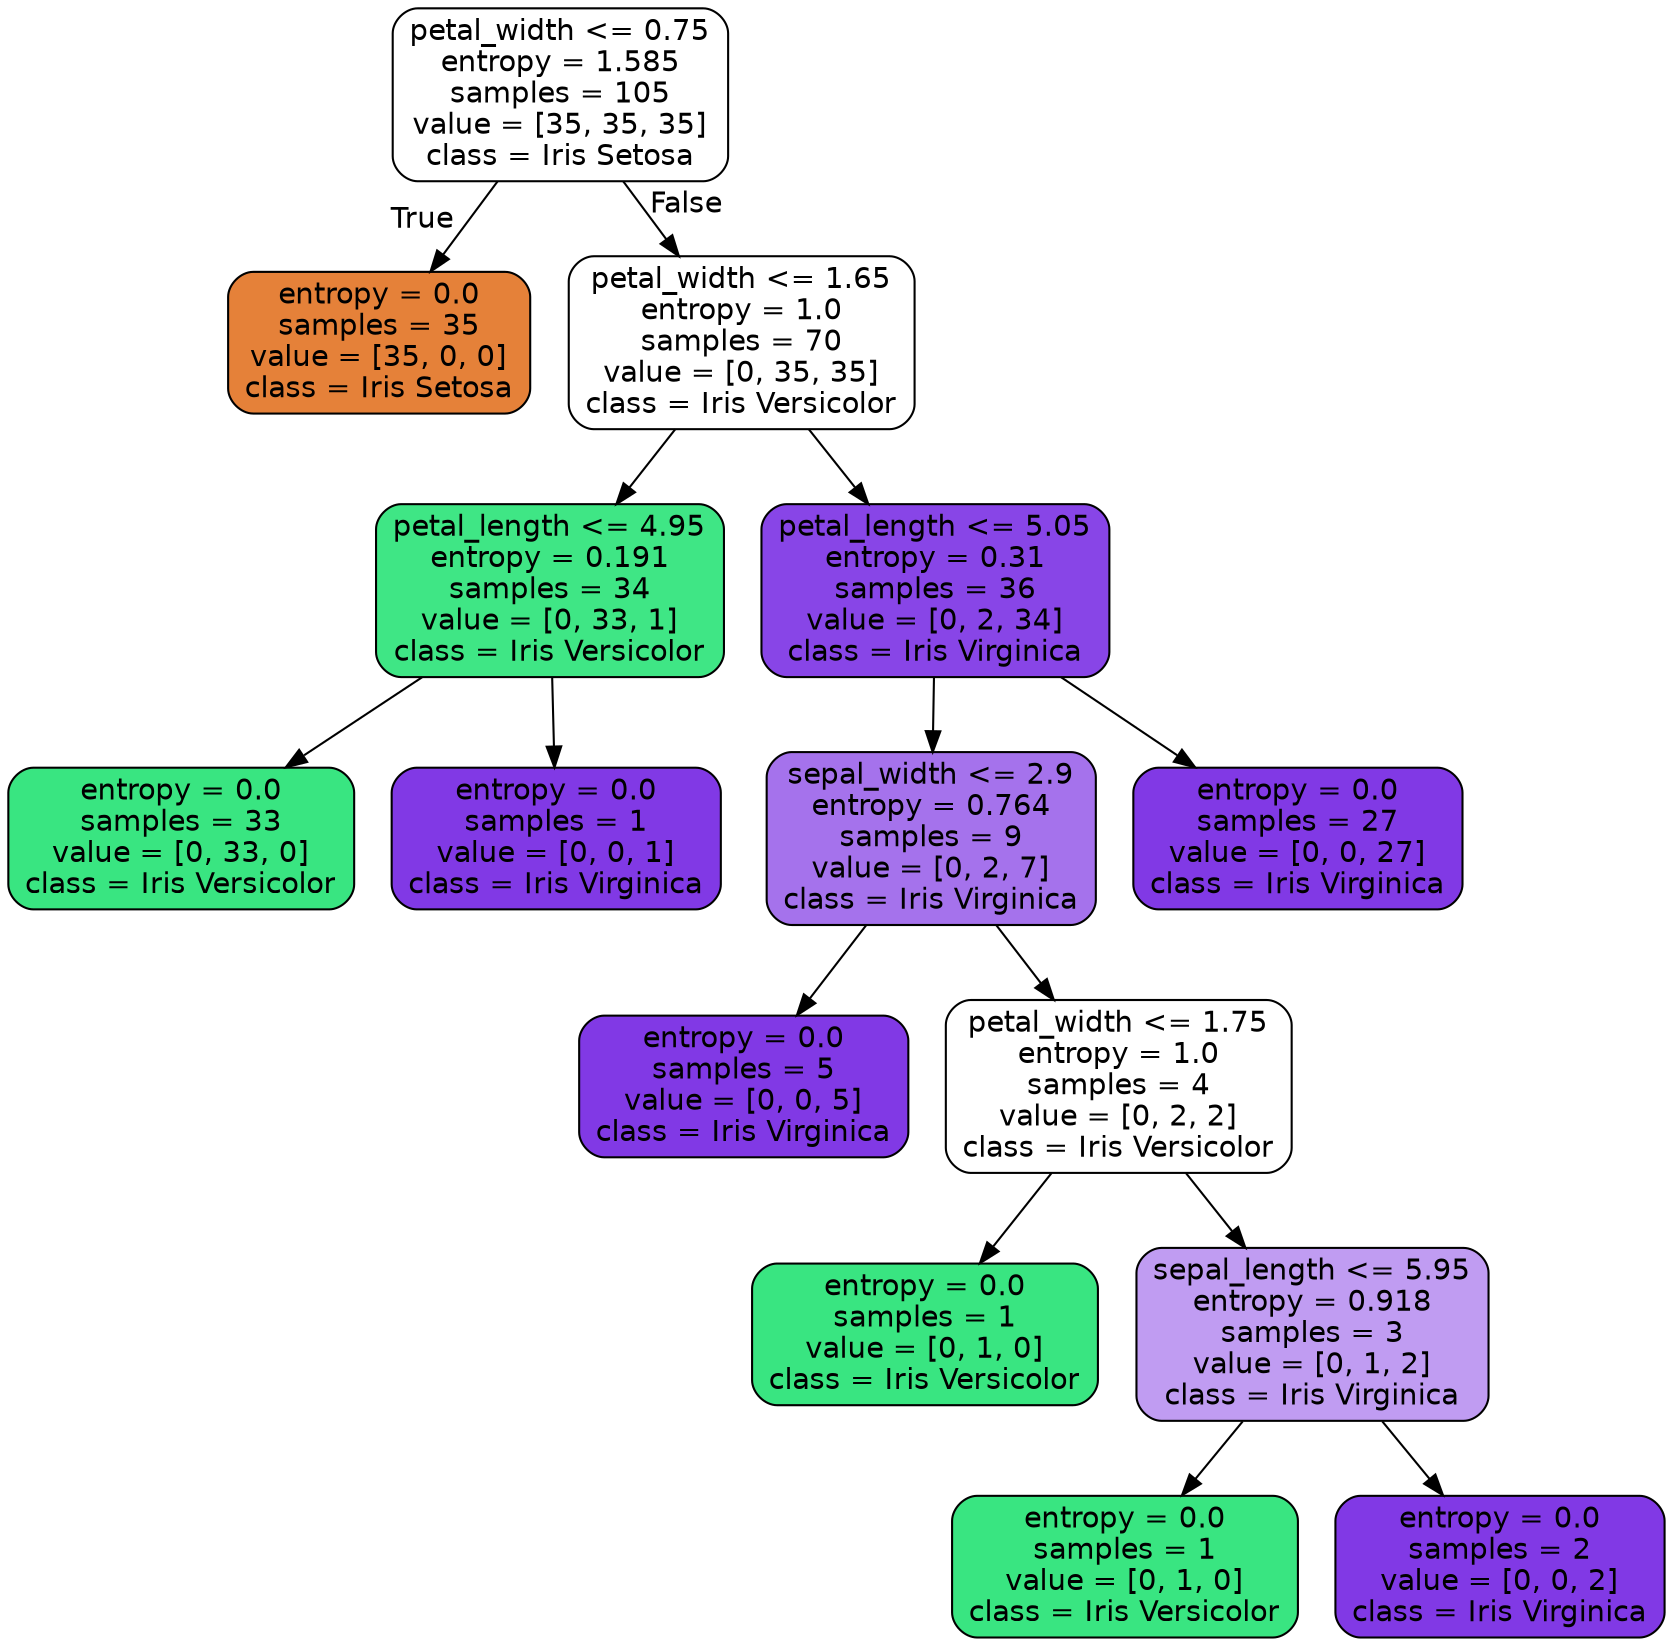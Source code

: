 digraph Tree {
node [shape=box, style="filled, rounded", color="black", fontname=helvetica] ;
edge [fontname=helvetica] ;
0 [label="petal_width <= 0.75\nentropy = 1.585\nsamples = 105\nvalue = [35, 35, 35]\nclass = Iris Setosa", fillcolor="#ffffff"] ;
1 [label="entropy = 0.0\nsamples = 35\nvalue = [35, 0, 0]\nclass = Iris Setosa", fillcolor="#e58139"] ;
0 -> 1 [labeldistance=2.5, labelangle=45, headlabel="True"] ;
2 [label="petal_width <= 1.65\nentropy = 1.0\nsamples = 70\nvalue = [0, 35, 35]\nclass = Iris Versicolor", fillcolor="#ffffff"] ;
0 -> 2 [labeldistance=2.5, labelangle=-45, headlabel="False"] ;
3 [label="petal_length <= 4.95\nentropy = 0.191\nsamples = 34\nvalue = [0, 33, 1]\nclass = Iris Versicolor", fillcolor="#3fe685"] ;
2 -> 3 ;
4 [label="entropy = 0.0\nsamples = 33\nvalue = [0, 33, 0]\nclass = Iris Versicolor", fillcolor="#39e581"] ;
3 -> 4 ;
5 [label="entropy = 0.0\nsamples = 1\nvalue = [0, 0, 1]\nclass = Iris Virginica", fillcolor="#8139e5"] ;
3 -> 5 ;
6 [label="petal_length <= 5.05\nentropy = 0.31\nsamples = 36\nvalue = [0, 2, 34]\nclass = Iris Virginica", fillcolor="#8845e7"] ;
2 -> 6 ;
7 [label="sepal_width <= 2.9\nentropy = 0.764\nsamples = 9\nvalue = [0, 2, 7]\nclass = Iris Virginica", fillcolor="#a572ec"] ;
6 -> 7 ;
8 [label="entropy = 0.0\nsamples = 5\nvalue = [0, 0, 5]\nclass = Iris Virginica", fillcolor="#8139e5"] ;
7 -> 8 ;
9 [label="petal_width <= 1.75\nentropy = 1.0\nsamples = 4\nvalue = [0, 2, 2]\nclass = Iris Versicolor", fillcolor="#ffffff"] ;
7 -> 9 ;
10 [label="entropy = 0.0\nsamples = 1\nvalue = [0, 1, 0]\nclass = Iris Versicolor", fillcolor="#39e581"] ;
9 -> 10 ;
11 [label="sepal_length <= 5.95\nentropy = 0.918\nsamples = 3\nvalue = [0, 1, 2]\nclass = Iris Virginica", fillcolor="#c09cf2"] ;
9 -> 11 ;
12 [label="entropy = 0.0\nsamples = 1\nvalue = [0, 1, 0]\nclass = Iris Versicolor", fillcolor="#39e581"] ;
11 -> 12 ;
13 [label="entropy = 0.0\nsamples = 2\nvalue = [0, 0, 2]\nclass = Iris Virginica", fillcolor="#8139e5"] ;
11 -> 13 ;
14 [label="entropy = 0.0\nsamples = 27\nvalue = [0, 0, 27]\nclass = Iris Virginica", fillcolor="#8139e5"] ;
6 -> 14 ;
}